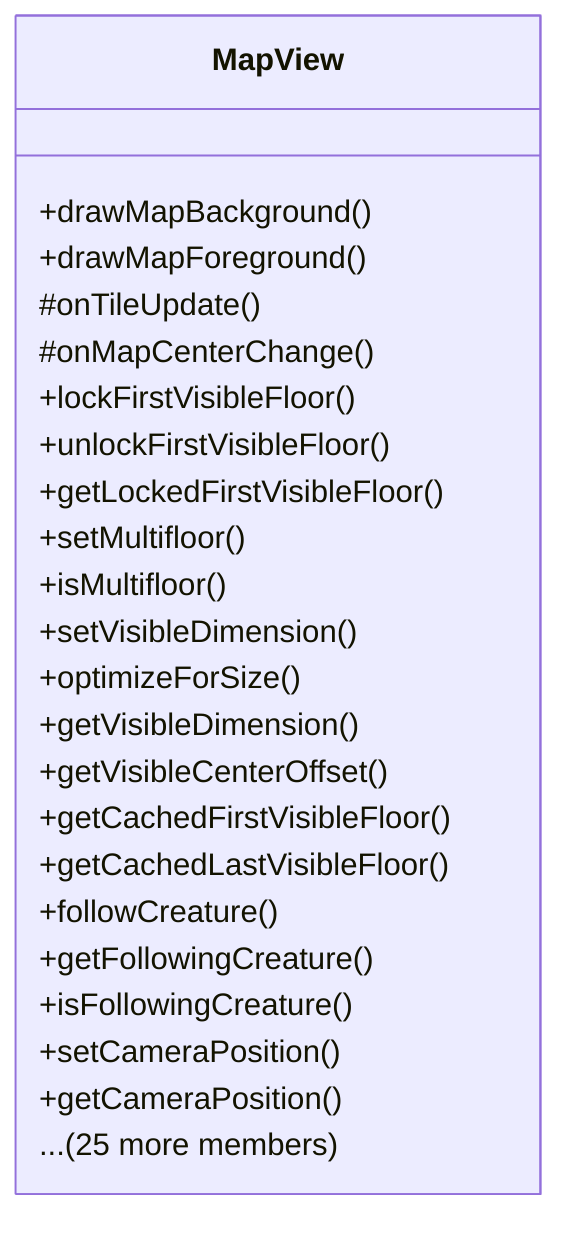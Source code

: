 classDiagram
    class MapView {
        +drawMapBackground()
        +drawMapForeground()
        #onTileUpdate()
        #onMapCenterChange()
        +lockFirstVisibleFloor()
        +unlockFirstVisibleFloor()
        +getLockedFirstVisibleFloor()
        +setMultifloor()
        +isMultifloor()
        +setVisibleDimension()
        +optimizeForSize()
        +getVisibleDimension()
        +getVisibleCenterOffset()
        +getCachedFirstVisibleFloor()
        +getCachedLastVisibleFloor()
        +followCreature()
        +getFollowingCreature()
        +isFollowingCreature()
        +setCameraPosition()
        +getCameraPosition()
        ... (25 more members)
    }